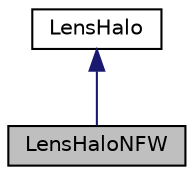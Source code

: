 digraph "LensHaloNFW"
{
 // LATEX_PDF_SIZE
  edge [fontname="Helvetica",fontsize="10",labelfontname="Helvetica",labelfontsize="10"];
  node [fontname="Helvetica",fontsize="10",shape=record];
  Node1 [label="LensHaloNFW",height=0.2,width=0.4,color="black", fillcolor="grey75", style="filled", fontcolor="black",tooltip="A class for calculating the deflection, kappa and gamma caused by a collection of NFW halos."];
  Node2 -> Node1 [dir="back",color="midnightblue",fontsize="10",style="solid",fontname="Helvetica"];
  Node2 [label="LensHalo",height=0.2,width=0.4,color="black", fillcolor="white", style="filled",URL="$class_lens_halo.html",tooltip="A base class for all types of lensing \"halos\" which are any mass distribution that cause lensing."];
}
